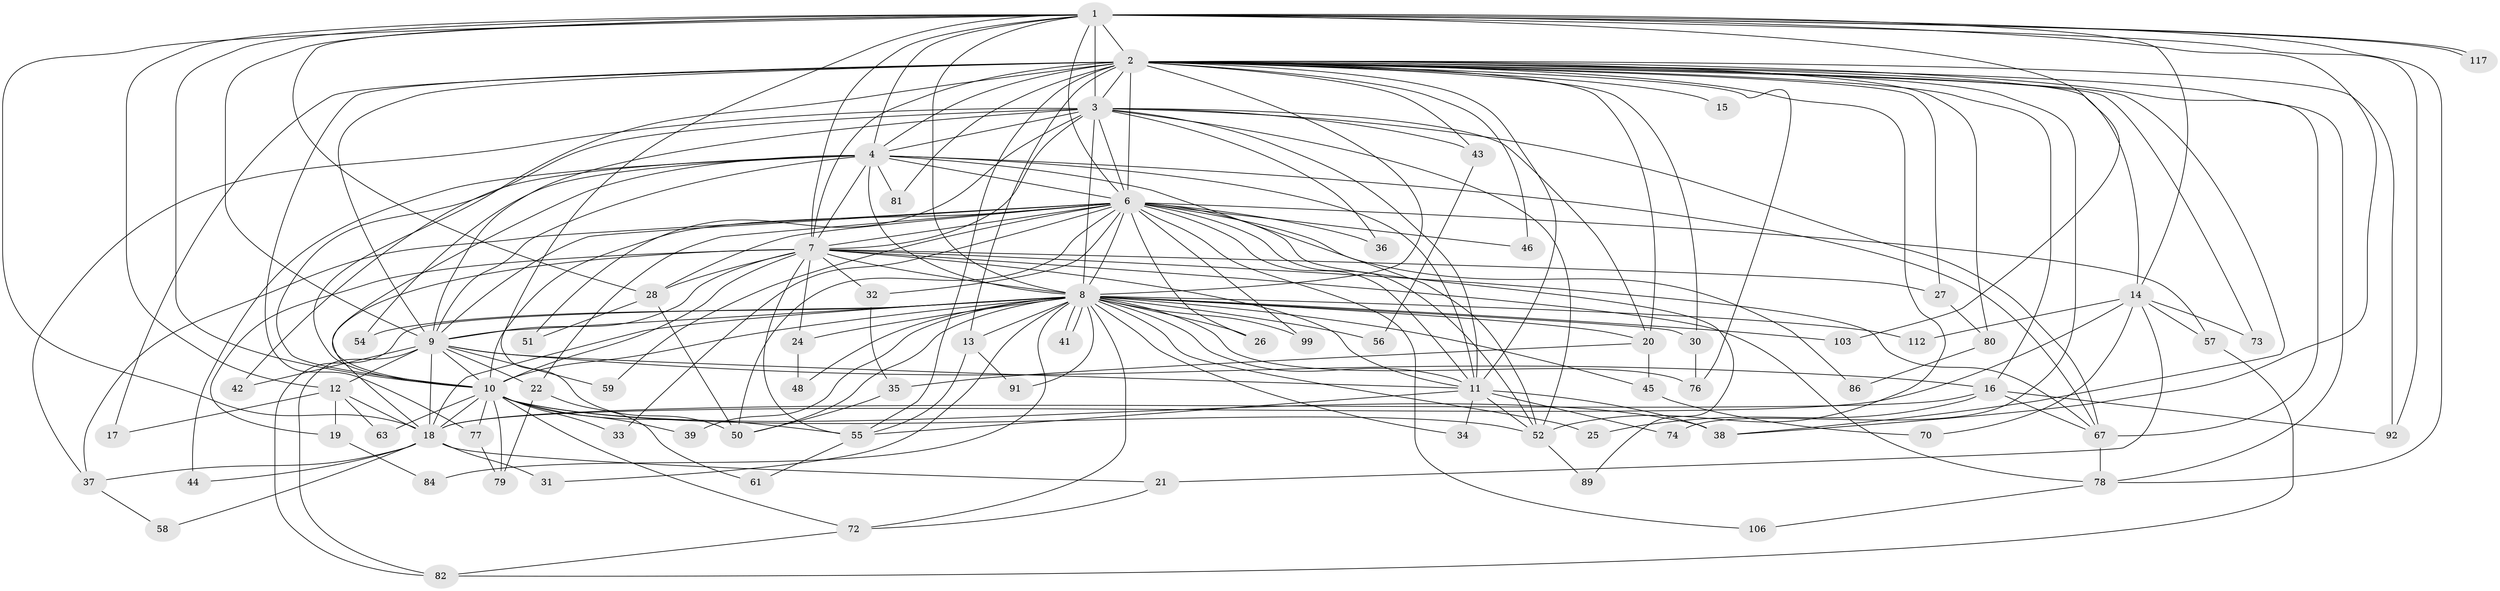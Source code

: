 // original degree distribution, {21: 0.0078125, 24: 0.015625, 18: 0.0078125, 19: 0.03125, 28: 0.0078125, 36: 0.0078125, 13: 0.0078125, 6: 0.015625, 4: 0.0625, 8: 0.015625, 2: 0.5546875, 9: 0.0078125, 3: 0.2109375, 5: 0.046875}
// Generated by graph-tools (version 1.1) at 2025/17/03/04/25 18:17:30]
// undirected, 76 vertices, 206 edges
graph export_dot {
graph [start="1"]
  node [color=gray90,style=filled];
  1;
  2 [super="+113+101+119+60+5+64"];
  3 [super="+94"];
  4;
  6;
  7 [super="+85"];
  8;
  9;
  10;
  11 [super="+100+126+105+116+123+108+109+95+75"];
  12;
  13;
  14;
  15;
  16;
  17;
  18 [super="+23+47+65"];
  19;
  20 [super="+29"];
  21;
  22;
  24;
  25;
  26;
  27;
  28 [super="+40"];
  30;
  31;
  32;
  33;
  34;
  35;
  36;
  37 [super="+49"];
  38;
  39;
  41;
  42;
  43;
  44;
  45;
  46;
  48;
  50 [super="+69+66+90"];
  51;
  52 [super="+68"];
  54;
  55 [super="+104"];
  56;
  57;
  58;
  59;
  61;
  63;
  67 [super="+98+83"];
  70;
  72 [super="+127"];
  73;
  74;
  76;
  77 [super="+93"];
  78;
  79;
  80;
  81;
  82 [super="+122+97"];
  84;
  86;
  89;
  91;
  92 [super="+107"];
  99;
  103;
  106;
  112;
  117;
  1 -- 2 [weight=3];
  1 -- 3;
  1 -- 4;
  1 -- 6;
  1 -- 7;
  1 -- 8;
  1 -- 9;
  1 -- 10;
  1 -- 12;
  1 -- 14;
  1 -- 18;
  1 -- 38;
  1 -- 78;
  1 -- 103;
  1 -- 117;
  1 -- 117;
  1 -- 92;
  1 -- 28;
  1 -- 50;
  2 -- 3 [weight=2];
  2 -- 4 [weight=5];
  2 -- 6 [weight=4];
  2 -- 7 [weight=2];
  2 -- 8 [weight=3];
  2 -- 9 [weight=3];
  2 -- 10 [weight=2];
  2 -- 13;
  2 -- 16;
  2 -- 17;
  2 -- 27;
  2 -- 46;
  2 -- 52;
  2 -- 81;
  2 -- 78;
  2 -- 55;
  2 -- 67;
  2 -- 38;
  2 -- 73;
  2 -- 74;
  2 -- 11 [weight=3];
  2 -- 77;
  2 -- 92;
  2 -- 76;
  2 -- 14;
  2 -- 15;
  2 -- 80;
  2 -- 20;
  2 -- 30;
  2 -- 43;
  3 -- 4;
  3 -- 6;
  3 -- 7;
  3 -- 8;
  3 -- 9 [weight=2];
  3 -- 10;
  3 -- 20;
  3 -- 36;
  3 -- 37;
  3 -- 43;
  3 -- 51;
  3 -- 11;
  3 -- 67;
  3 -- 52;
  4 -- 6;
  4 -- 7;
  4 -- 8;
  4 -- 9;
  4 -- 10;
  4 -- 11;
  4 -- 42;
  4 -- 44;
  4 -- 54;
  4 -- 67;
  4 -- 81;
  4 -- 52;
  6 -- 7;
  6 -- 8;
  6 -- 9;
  6 -- 10;
  6 -- 22;
  6 -- 26;
  6 -- 28;
  6 -- 32;
  6 -- 33;
  6 -- 36;
  6 -- 37;
  6 -- 46;
  6 -- 52;
  6 -- 57;
  6 -- 59;
  6 -- 86;
  6 -- 89;
  6 -- 99;
  6 -- 106;
  6 -- 11;
  6 -- 50;
  7 -- 8;
  7 -- 9;
  7 -- 10;
  7 -- 19;
  7 -- 24;
  7 -- 27;
  7 -- 28;
  7 -- 32;
  7 -- 55;
  7 -- 67;
  7 -- 11;
  7 -- 18;
  7 -- 78;
  8 -- 9;
  8 -- 10;
  8 -- 11;
  8 -- 13;
  8 -- 18;
  8 -- 20;
  8 -- 24;
  8 -- 25;
  8 -- 26;
  8 -- 30;
  8 -- 31;
  8 -- 34;
  8 -- 39;
  8 -- 41;
  8 -- 41;
  8 -- 45;
  8 -- 48;
  8 -- 54;
  8 -- 56;
  8 -- 76;
  8 -- 84;
  8 -- 91;
  8 -- 99;
  8 -- 103;
  8 -- 112;
  8 -- 82;
  8 -- 72;
  8 -- 50;
  9 -- 10;
  9 -- 12;
  9 -- 16;
  9 -- 22;
  9 -- 42;
  9 -- 59;
  9 -- 82;
  9 -- 11;
  9 -- 18;
  10 -- 33;
  10 -- 38;
  10 -- 39;
  10 -- 55;
  10 -- 63;
  10 -- 72;
  10 -- 77;
  10 -- 79;
  10 -- 18;
  10 -- 52;
  11 -- 34;
  11 -- 74;
  11 -- 38;
  11 -- 55;
  11 -- 52;
  12 -- 17;
  12 -- 19;
  12 -- 63;
  12 -- 18;
  13 -- 91;
  13 -- 55;
  14 -- 21;
  14 -- 57;
  14 -- 70;
  14 -- 73;
  14 -- 112;
  14 -- 18;
  16 -- 25;
  16 -- 92;
  16 -- 67;
  16 -- 18;
  18 -- 21;
  18 -- 31;
  18 -- 44;
  18 -- 58;
  18 -- 37;
  19 -- 84;
  20 -- 35;
  20 -- 45;
  21 -- 72;
  22 -- 61;
  22 -- 79;
  24 -- 48;
  27 -- 80;
  28 -- 50 [weight=2];
  28 -- 51;
  30 -- 76;
  32 -- 35;
  35 -- 50;
  37 -- 58;
  43 -- 56;
  45 -- 70;
  52 -- 89;
  55 -- 61;
  57 -- 82;
  67 -- 78;
  72 -- 82;
  77 -- 79;
  78 -- 106;
  80 -- 86;
}
